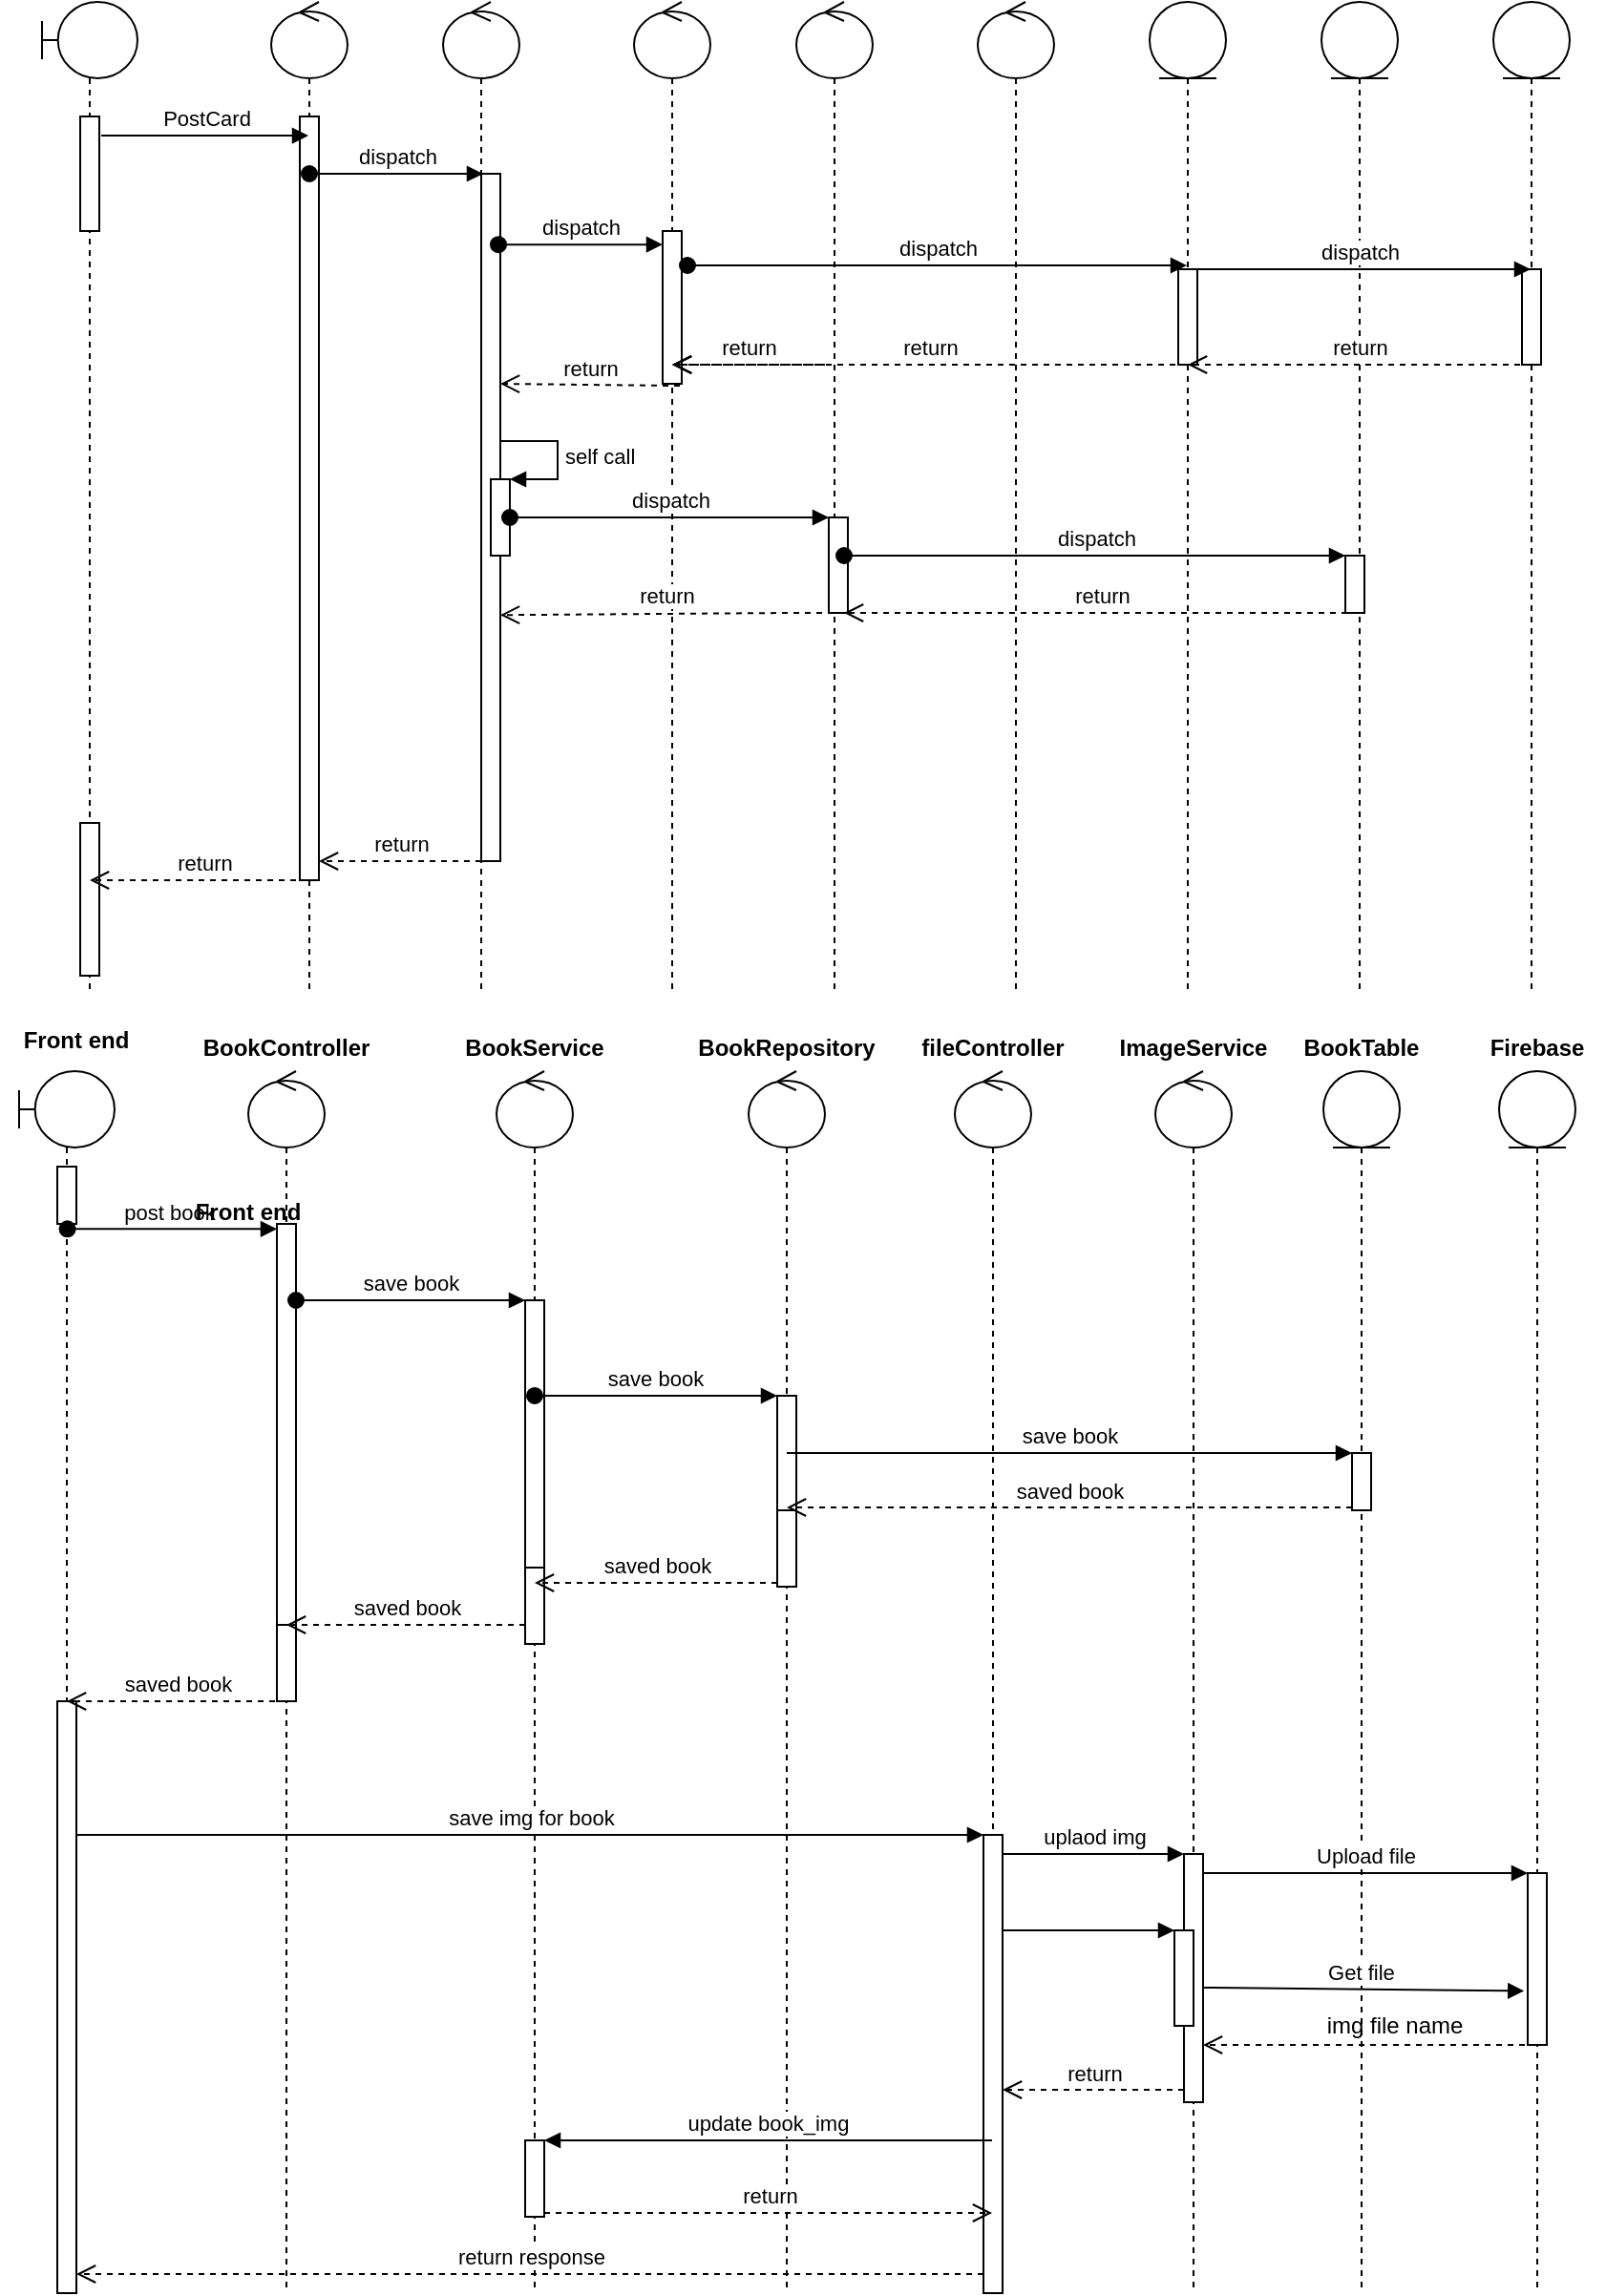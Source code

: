 <mxfile version="18.0.6" type="device"><diagram id="kgpKYQtTHZ0yAKxKKP6v" name="Page-1"><mxGraphModel dx="2098" dy="1331" grid="1" gridSize="10" guides="1" tooltips="1" connect="1" arrows="1" fold="1" page="1" pageScale="1" pageWidth="850" pageHeight="1100" math="0" shadow="0"><root><mxCell id="0"/><mxCell id="1" parent="0"/><mxCell id="9QRSoNvHEUW13l7sTWn6-1" value="" style="shape=umlLifeline;participant=umlBoundary;perimeter=lifelinePerimeter;whiteSpace=wrap;html=1;container=1;collapsible=0;recursiveResize=0;verticalAlign=top;spacingTop=36;outlineConnect=0;" parent="1" vertex="1"><mxGeometry x="30" y="80" width="50" height="520" as="geometry"/></mxCell><mxCell id="9QRSoNvHEUW13l7sTWn6-12" value="" style="html=1;points=[];perimeter=orthogonalPerimeter;" parent="9QRSoNvHEUW13l7sTWn6-1" vertex="1"><mxGeometry x="20" y="60" width="10" height="60" as="geometry"/></mxCell><mxCell id="9QRSoNvHEUW13l7sTWn6-49" value="" style="html=1;points=[];perimeter=orthogonalPerimeter;" parent="9QRSoNvHEUW13l7sTWn6-1" vertex="1"><mxGeometry x="20" y="430" width="10" height="80" as="geometry"/></mxCell><mxCell id="9QRSoNvHEUW13l7sTWn6-2" value="" style="shape=umlLifeline;participant=umlEntity;perimeter=lifelinePerimeter;whiteSpace=wrap;html=1;container=1;collapsible=0;recursiveResize=0;verticalAlign=top;spacingTop=36;outlineConnect=0;" parent="1" vertex="1"><mxGeometry x="700" y="80" width="40" height="520" as="geometry"/></mxCell><mxCell id="9QRSoNvHEUW13l7sTWn6-35" value="" style="html=1;points=[];perimeter=orthogonalPerimeter;" parent="9QRSoNvHEUW13l7sTWn6-2" vertex="1"><mxGeometry x="12.5" y="290" width="10" height="30" as="geometry"/></mxCell><mxCell id="9QRSoNvHEUW13l7sTWn6-3" value="" style="shape=umlLifeline;participant=umlEntity;perimeter=lifelinePerimeter;whiteSpace=wrap;html=1;container=1;collapsible=0;recursiveResize=0;verticalAlign=top;spacingTop=36;outlineConnect=0;" parent="1" vertex="1"><mxGeometry x="790" y="80" width="40" height="520" as="geometry"/></mxCell><mxCell id="9QRSoNvHEUW13l7sTWn6-46" value="" style="html=1;points=[];perimeter=orthogonalPerimeter;" parent="9QRSoNvHEUW13l7sTWn6-3" vertex="1"><mxGeometry x="15" y="140" width="10" height="50" as="geometry"/></mxCell><mxCell id="9QRSoNvHEUW13l7sTWn6-4" value="" style="shape=umlLifeline;participant=umlEntity;perimeter=lifelinePerimeter;whiteSpace=wrap;html=1;container=1;collapsible=0;recursiveResize=0;verticalAlign=top;spacingTop=36;outlineConnect=0;" parent="1" vertex="1"><mxGeometry x="610" y="80" width="40" height="520" as="geometry"/></mxCell><mxCell id="9QRSoNvHEUW13l7sTWn6-21" value="" style="html=1;points=[];perimeter=orthogonalPerimeter;" parent="9QRSoNvHEUW13l7sTWn6-4" vertex="1"><mxGeometry x="15" y="140" width="10" height="50" as="geometry"/></mxCell><mxCell id="9QRSoNvHEUW13l7sTWn6-5" value="" style="shape=umlLifeline;participant=umlControl;perimeter=lifelinePerimeter;whiteSpace=wrap;html=1;container=1;collapsible=0;recursiveResize=0;verticalAlign=top;spacingTop=36;outlineConnect=0;" parent="1" vertex="1"><mxGeometry x="150" y="80" width="40" height="520" as="geometry"/></mxCell><mxCell id="9QRSoNvHEUW13l7sTWn6-48" value="return" style="html=1;verticalAlign=bottom;endArrow=open;dashed=1;endSize=8;rounded=0;" parent="9QRSoNvHEUW13l7sTWn6-5" target="9QRSoNvHEUW13l7sTWn6-50" edge="1"><mxGeometry relative="1" as="geometry"><mxPoint x="110" y="450" as="sourcePoint"/><mxPoint x="30" y="450" as="targetPoint"/></mxGeometry></mxCell><mxCell id="9QRSoNvHEUW13l7sTWn6-50" value="" style="html=1;points=[];perimeter=orthogonalPerimeter;" parent="9QRSoNvHEUW13l7sTWn6-5" vertex="1"><mxGeometry x="15" y="60" width="10" height="400" as="geometry"/></mxCell><mxCell id="9QRSoNvHEUW13l7sTWn6-51" value="return" style="html=1;verticalAlign=bottom;endArrow=open;dashed=1;endSize=8;rounded=0;" parent="9QRSoNvHEUW13l7sTWn6-5" target="9QRSoNvHEUW13l7sTWn6-1" edge="1"><mxGeometry relative="1" as="geometry"><mxPoint x="25" y="460" as="sourcePoint"/><mxPoint x="-55" y="460" as="targetPoint"/></mxGeometry></mxCell><mxCell id="9QRSoNvHEUW13l7sTWn6-6" value="" style="shape=umlLifeline;participant=umlControl;perimeter=lifelinePerimeter;whiteSpace=wrap;html=1;container=1;collapsible=0;recursiveResize=0;verticalAlign=top;spacingTop=36;outlineConnect=0;" parent="1" vertex="1"><mxGeometry x="240" y="80" width="40" height="520" as="geometry"/></mxCell><mxCell id="9QRSoNvHEUW13l7sTWn6-14" value="" style="html=1;points=[];perimeter=orthogonalPerimeter;" parent="9QRSoNvHEUW13l7sTWn6-6" vertex="1"><mxGeometry x="20" y="90" width="10" height="360" as="geometry"/></mxCell><mxCell id="9QRSoNvHEUW13l7sTWn6-23" value="return" style="html=1;verticalAlign=bottom;endArrow=open;dashed=1;endSize=8;rounded=0;exitX=0.9;exitY=1.013;exitDx=0;exitDy=0;exitPerimeter=0;" parent="9QRSoNvHEUW13l7sTWn6-6" source="9QRSoNvHEUW13l7sTWn6-16" edge="1"><mxGeometry relative="1" as="geometry"><mxPoint x="110" y="200" as="sourcePoint"/><mxPoint x="30" y="200" as="targetPoint"/></mxGeometry></mxCell><mxCell id="9QRSoNvHEUW13l7sTWn6-24" value="" style="html=1;points=[];perimeter=orthogonalPerimeter;" parent="9QRSoNvHEUW13l7sTWn6-6" vertex="1"><mxGeometry x="25" y="250" width="10" height="40" as="geometry"/></mxCell><mxCell id="9QRSoNvHEUW13l7sTWn6-25" value="self call" style="edgeStyle=orthogonalEdgeStyle;html=1;align=left;spacingLeft=2;endArrow=block;rounded=0;entryX=1;entryY=0;" parent="9QRSoNvHEUW13l7sTWn6-6" target="9QRSoNvHEUW13l7sTWn6-24" edge="1"><mxGeometry relative="1" as="geometry"><mxPoint x="30" y="230" as="sourcePoint"/><Array as="points"><mxPoint x="60" y="230"/></Array></mxGeometry></mxCell><mxCell id="9QRSoNvHEUW13l7sTWn6-7" value="" style="shape=umlLifeline;participant=umlControl;perimeter=lifelinePerimeter;whiteSpace=wrap;html=1;container=1;collapsible=0;recursiveResize=0;verticalAlign=top;spacingTop=36;outlineConnect=0;" parent="1" vertex="1"><mxGeometry x="340" y="80" width="40" height="520" as="geometry"/></mxCell><mxCell id="9QRSoNvHEUW13l7sTWn6-16" value="" style="html=1;points=[];perimeter=orthogonalPerimeter;" parent="9QRSoNvHEUW13l7sTWn6-7" vertex="1"><mxGeometry x="15" y="120" width="10" height="80" as="geometry"/></mxCell><mxCell id="9QRSoNvHEUW13l7sTWn6-8" value="" style="shape=umlLifeline;participant=umlControl;perimeter=lifelinePerimeter;whiteSpace=wrap;html=1;container=1;collapsible=0;recursiveResize=0;verticalAlign=top;spacingTop=36;outlineConnect=0;" parent="1" vertex="1"><mxGeometry x="425" y="80" width="40" height="520" as="geometry"/></mxCell><mxCell id="9QRSoNvHEUW13l7sTWn6-32" value="" style="html=1;points=[];perimeter=orthogonalPerimeter;" parent="9QRSoNvHEUW13l7sTWn6-8" vertex="1"><mxGeometry x="17" y="270" width="10" height="50" as="geometry"/></mxCell><mxCell id="9QRSoNvHEUW13l7sTWn6-9" value="" style="shape=umlLifeline;participant=umlControl;perimeter=lifelinePerimeter;whiteSpace=wrap;html=1;container=1;collapsible=0;recursiveResize=0;verticalAlign=top;spacingTop=36;outlineConnect=0;" parent="1" vertex="1"><mxGeometry x="520" y="80" width="40" height="520" as="geometry"/></mxCell><mxCell id="9QRSoNvHEUW13l7sTWn6-13" value="PostCard" style="html=1;verticalAlign=bottom;endArrow=block;rounded=0;exitX=1.1;exitY=0.167;exitDx=0;exitDy=0;exitPerimeter=0;" parent="1" source="9QRSoNvHEUW13l7sTWn6-12" target="9QRSoNvHEUW13l7sTWn6-5" edge="1"><mxGeometry width="80" relative="1" as="geometry"><mxPoint x="360" y="270" as="sourcePoint"/><mxPoint x="440" y="270" as="targetPoint"/></mxGeometry></mxCell><mxCell id="9QRSoNvHEUW13l7sTWn6-15" value="dispatch" style="html=1;verticalAlign=bottom;startArrow=oval;endArrow=block;startSize=8;rounded=0;entryX=0.1;entryY=0;entryDx=0;entryDy=0;entryPerimeter=0;" parent="1" target="9QRSoNvHEUW13l7sTWn6-14" edge="1"><mxGeometry relative="1" as="geometry"><mxPoint x="170" y="170" as="sourcePoint"/></mxGeometry></mxCell><mxCell id="9QRSoNvHEUW13l7sTWn6-17" value="dispatch" style="html=1;verticalAlign=bottom;startArrow=oval;endArrow=block;startSize=8;rounded=0;exitX=0.9;exitY=0.103;exitDx=0;exitDy=0;exitPerimeter=0;" parent="1" source="9QRSoNvHEUW13l7sTWn6-14" target="9QRSoNvHEUW13l7sTWn6-16" edge="1"><mxGeometry relative="1" as="geometry"><mxPoint x="295" y="200" as="sourcePoint"/></mxGeometry></mxCell><mxCell id="9QRSoNvHEUW13l7sTWn6-18" value="dispatch" style="html=1;verticalAlign=bottom;startArrow=oval;startFill=1;endArrow=block;startSize=8;rounded=0;exitX=1.3;exitY=0.225;exitDx=0;exitDy=0;exitPerimeter=0;" parent="1" source="9QRSoNvHEUW13l7sTWn6-16" target="9QRSoNvHEUW13l7sTWn6-4" edge="1"><mxGeometry width="60" relative="1" as="geometry"><mxPoint x="370" y="270" as="sourcePoint"/><mxPoint x="430" y="270" as="targetPoint"/></mxGeometry></mxCell><mxCell id="9QRSoNvHEUW13l7sTWn6-22" value="return" style="html=1;verticalAlign=bottom;endArrow=open;dashed=1;endSize=8;rounded=0;" parent="1" source="9QRSoNvHEUW13l7sTWn6-4" edge="1"><mxGeometry relative="1" as="geometry"><mxPoint x="440" y="270" as="sourcePoint"/><mxPoint x="360" y="270" as="targetPoint"/></mxGeometry></mxCell><mxCell id="9QRSoNvHEUW13l7sTWn6-33" value="dispatch" style="html=1;verticalAlign=bottom;startArrow=oval;endArrow=block;startSize=8;rounded=0;" parent="1" source="9QRSoNvHEUW13l7sTWn6-24" target="9QRSoNvHEUW13l7sTWn6-32" edge="1"><mxGeometry relative="1" as="geometry"><mxPoint x="280" y="364" as="sourcePoint"/></mxGeometry></mxCell><mxCell id="9QRSoNvHEUW13l7sTWn6-36" value="dispatch" style="html=1;verticalAlign=bottom;startArrow=oval;endArrow=block;startSize=8;rounded=0;" parent="1" target="9QRSoNvHEUW13l7sTWn6-35" edge="1"><mxGeometry relative="1" as="geometry"><mxPoint x="450" y="370" as="sourcePoint"/></mxGeometry></mxCell><mxCell id="9QRSoNvHEUW13l7sTWn6-37" value="return" style="html=1;verticalAlign=bottom;endArrow=open;dashed=1;endSize=8;rounded=0;" parent="1" edge="1"><mxGeometry relative="1" as="geometry"><mxPoint x="440" y="270" as="sourcePoint"/><mxPoint x="360" y="270" as="targetPoint"/></mxGeometry></mxCell><mxCell id="9QRSoNvHEUW13l7sTWn6-38" value="return" style="html=1;verticalAlign=bottom;endArrow=open;dashed=1;endSize=8;rounded=0;" parent="1" edge="1"><mxGeometry relative="1" as="geometry"><mxPoint x="440" y="270" as="sourcePoint"/><mxPoint x="360" y="270" as="targetPoint"/></mxGeometry></mxCell><mxCell id="9QRSoNvHEUW13l7sTWn6-40" value="return" style="html=1;verticalAlign=bottom;endArrow=open;dashed=1;endSize=8;rounded=0;" parent="1" source="9QRSoNvHEUW13l7sTWn6-2" edge="1"><mxGeometry relative="1" as="geometry"><mxPoint x="540" y="400" as="sourcePoint"/><mxPoint x="450" y="400" as="targetPoint"/></mxGeometry></mxCell><mxCell id="9QRSoNvHEUW13l7sTWn6-41" value="return" style="html=1;verticalAlign=bottom;endArrow=open;dashed=1;endSize=8;rounded=0;entryX=1;entryY=0.642;entryDx=0;entryDy=0;entryPerimeter=0;" parent="1" source="9QRSoNvHEUW13l7sTWn6-8" target="9QRSoNvHEUW13l7sTWn6-14" edge="1"><mxGeometry relative="1" as="geometry"><mxPoint x="440" y="270" as="sourcePoint"/><mxPoint x="360" y="270" as="targetPoint"/><Array as="points"><mxPoint x="420" y="400"/></Array></mxGeometry></mxCell><mxCell id="9QRSoNvHEUW13l7sTWn6-45" value="dispatch" style="html=1;verticalAlign=bottom;endArrow=block;rounded=0;" parent="1" target="9QRSoNvHEUW13l7sTWn6-3" edge="1"><mxGeometry width="80" relative="1" as="geometry"><mxPoint x="630" y="220" as="sourcePoint"/><mxPoint x="720" y="220" as="targetPoint"/></mxGeometry></mxCell><mxCell id="9QRSoNvHEUW13l7sTWn6-47" value="return" style="html=1;verticalAlign=bottom;endArrow=open;dashed=1;endSize=8;rounded=0;" parent="1" edge="1"><mxGeometry relative="1" as="geometry"><mxPoint x="810" y="270" as="sourcePoint"/><mxPoint x="630" y="270" as="targetPoint"/></mxGeometry></mxCell><mxCell id="xlgQe5Sv33QRE4yqEXiX-37" value="" style="shape=umlLifeline;participant=umlBoundary;perimeter=lifelinePerimeter;whiteSpace=wrap;html=1;container=1;collapsible=0;recursiveResize=0;verticalAlign=top;spacingTop=36;outlineConnect=0;" vertex="1" parent="1"><mxGeometry x="18" y="640" width="50" height="640" as="geometry"/></mxCell><mxCell id="xlgQe5Sv33QRE4yqEXiX-45" value="" style="html=1;points=[];perimeter=orthogonalPerimeter;" vertex="1" parent="xlgQe5Sv33QRE4yqEXiX-37"><mxGeometry x="20" y="50" width="10" height="30" as="geometry"/></mxCell><mxCell id="xlgQe5Sv33QRE4yqEXiX-63" value="" style="html=1;points=[];perimeter=orthogonalPerimeter;" vertex="1" parent="xlgQe5Sv33QRE4yqEXiX-37"><mxGeometry x="20" y="330" width="10" height="310" as="geometry"/></mxCell><mxCell id="xlgQe5Sv33QRE4yqEXiX-38" value="" style="shape=umlLifeline;participant=umlControl;perimeter=lifelinePerimeter;whiteSpace=wrap;html=1;container=1;collapsible=0;recursiveResize=0;verticalAlign=top;spacingTop=36;outlineConnect=0;" vertex="1" parent="1"><mxGeometry x="138" y="640" width="40" height="640" as="geometry"/></mxCell><mxCell id="xlgQe5Sv33QRE4yqEXiX-46" value="" style="html=1;points=[];perimeter=orthogonalPerimeter;" vertex="1" parent="xlgQe5Sv33QRE4yqEXiX-38"><mxGeometry x="15" y="80" width="10" height="210" as="geometry"/></mxCell><mxCell id="xlgQe5Sv33QRE4yqEXiX-61" value="" style="html=1;points=[];perimeter=orthogonalPerimeter;" vertex="1" parent="xlgQe5Sv33QRE4yqEXiX-38"><mxGeometry x="15" y="290" width="10" height="40" as="geometry"/></mxCell><mxCell id="xlgQe5Sv33QRE4yqEXiX-39" value="" style="shape=umlLifeline;participant=umlControl;perimeter=lifelinePerimeter;whiteSpace=wrap;html=1;container=1;collapsible=0;recursiveResize=0;verticalAlign=top;spacingTop=36;outlineConnect=0;" vertex="1" parent="1"><mxGeometry x="268" y="640" width="40" height="640" as="geometry"/></mxCell><mxCell id="xlgQe5Sv33QRE4yqEXiX-48" value="" style="html=1;points=[];perimeter=orthogonalPerimeter;" vertex="1" parent="xlgQe5Sv33QRE4yqEXiX-39"><mxGeometry x="15" y="120" width="10" height="140" as="geometry"/></mxCell><mxCell id="xlgQe5Sv33QRE4yqEXiX-60" value="" style="html=1;points=[];perimeter=orthogonalPerimeter;" vertex="1" parent="xlgQe5Sv33QRE4yqEXiX-39"><mxGeometry x="15" y="260" width="10" height="40" as="geometry"/></mxCell><mxCell id="xlgQe5Sv33QRE4yqEXiX-79" value="" style="html=1;points=[];perimeter=orthogonalPerimeter;" vertex="1" parent="xlgQe5Sv33QRE4yqEXiX-39"><mxGeometry x="15" y="560" width="10" height="40" as="geometry"/></mxCell><mxCell id="xlgQe5Sv33QRE4yqEXiX-40" value="" style="shape=umlLifeline;participant=umlControl;perimeter=lifelinePerimeter;whiteSpace=wrap;html=1;container=1;collapsible=0;recursiveResize=0;verticalAlign=top;spacingTop=36;outlineConnect=0;" vertex="1" parent="1"><mxGeometry x="400" y="640" width="40" height="640" as="geometry"/></mxCell><mxCell id="xlgQe5Sv33QRE4yqEXiX-50" value="" style="html=1;points=[];perimeter=orthogonalPerimeter;" vertex="1" parent="xlgQe5Sv33QRE4yqEXiX-40"><mxGeometry x="15" y="170" width="10" height="60" as="geometry"/></mxCell><mxCell id="xlgQe5Sv33QRE4yqEXiX-57" value="" style="html=1;points=[];perimeter=orthogonalPerimeter;" vertex="1" parent="xlgQe5Sv33QRE4yqEXiX-40"><mxGeometry x="15" y="230" width="10" height="40" as="geometry"/></mxCell><mxCell id="xlgQe5Sv33QRE4yqEXiX-41" value="" style="shape=umlLifeline;participant=umlControl;perimeter=lifelinePerimeter;whiteSpace=wrap;html=1;container=1;collapsible=0;recursiveResize=0;verticalAlign=top;spacingTop=36;outlineConnect=0;" vertex="1" parent="1"><mxGeometry x="508" y="640" width="40" height="640" as="geometry"/></mxCell><mxCell id="xlgQe5Sv33QRE4yqEXiX-65" value="" style="html=1;points=[];perimeter=orthogonalPerimeter;" vertex="1" parent="xlgQe5Sv33QRE4yqEXiX-41"><mxGeometry x="15" y="400" width="10" height="240" as="geometry"/></mxCell><mxCell id="xlgQe5Sv33QRE4yqEXiX-42" value="" style="shape=umlLifeline;participant=umlControl;perimeter=lifelinePerimeter;whiteSpace=wrap;html=1;container=1;collapsible=0;recursiveResize=0;verticalAlign=top;spacingTop=36;outlineConnect=0;" vertex="1" parent="1"><mxGeometry x="613" y="640" width="40" height="640" as="geometry"/></mxCell><mxCell id="xlgQe5Sv33QRE4yqEXiX-68" value="" style="html=1;points=[];perimeter=orthogonalPerimeter;" vertex="1" parent="xlgQe5Sv33QRE4yqEXiX-42"><mxGeometry x="15" y="410" width="10" height="130" as="geometry"/></mxCell><mxCell id="xlgQe5Sv33QRE4yqEXiX-75" value="" style="html=1;points=[];perimeter=orthogonalPerimeter;" vertex="1" parent="xlgQe5Sv33QRE4yqEXiX-42"><mxGeometry x="10" y="450" width="10" height="50" as="geometry"/></mxCell><mxCell id="xlgQe5Sv33QRE4yqEXiX-43" value="" style="shape=umlLifeline;participant=umlEntity;perimeter=lifelinePerimeter;whiteSpace=wrap;html=1;container=1;collapsible=0;recursiveResize=0;verticalAlign=top;spacingTop=36;outlineConnect=0;" vertex="1" parent="1"><mxGeometry x="701" y="640" width="40" height="640" as="geometry"/></mxCell><mxCell id="xlgQe5Sv33QRE4yqEXiX-54" value="" style="html=1;points=[];perimeter=orthogonalPerimeter;" vertex="1" parent="xlgQe5Sv33QRE4yqEXiX-43"><mxGeometry x="15" y="200" width="10" height="30" as="geometry"/></mxCell><mxCell id="xlgQe5Sv33QRE4yqEXiX-44" value="" style="shape=umlLifeline;participant=umlEntity;perimeter=lifelinePerimeter;whiteSpace=wrap;html=1;container=1;collapsible=0;recursiveResize=0;verticalAlign=top;spacingTop=36;outlineConnect=0;" vertex="1" parent="1"><mxGeometry x="793" y="640" width="40" height="640" as="geometry"/></mxCell><mxCell id="xlgQe5Sv33QRE4yqEXiX-71" value="" style="html=1;points=[];perimeter=orthogonalPerimeter;" vertex="1" parent="xlgQe5Sv33QRE4yqEXiX-44"><mxGeometry x="15" y="420" width="10" height="90" as="geometry"/></mxCell><mxCell id="xlgQe5Sv33QRE4yqEXiX-47" value="post book&amp;nbsp;" style="html=1;verticalAlign=bottom;startArrow=oval;endArrow=block;startSize=8;rounded=0;exitX=0.529;exitY=1.089;exitDx=0;exitDy=0;exitPerimeter=0;" edge="1" target="xlgQe5Sv33QRE4yqEXiX-46" parent="1" source="xlgQe5Sv33QRE4yqEXiX-45"><mxGeometry relative="1" as="geometry"><mxPoint x="93" y="720" as="sourcePoint"/></mxGeometry></mxCell><mxCell id="xlgQe5Sv33QRE4yqEXiX-49" value="save book" style="html=1;verticalAlign=bottom;startArrow=oval;endArrow=block;startSize=8;rounded=0;" edge="1" target="xlgQe5Sv33QRE4yqEXiX-48" parent="1" source="xlgQe5Sv33QRE4yqEXiX-46"><mxGeometry relative="1" as="geometry"><mxPoint x="223" y="800" as="sourcePoint"/><Array as="points"><mxPoint x="268" y="760"/></Array></mxGeometry></mxCell><mxCell id="xlgQe5Sv33QRE4yqEXiX-51" value="save book" style="html=1;verticalAlign=bottom;startArrow=oval;endArrow=block;startSize=8;rounded=0;exitX=0.5;exitY=0.357;exitDx=0;exitDy=0;exitPerimeter=0;" edge="1" target="xlgQe5Sv33QRE4yqEXiX-50" parent="1" source="xlgQe5Sv33QRE4yqEXiX-48"><mxGeometry relative="1" as="geometry"><mxPoint x="353" y="810" as="sourcePoint"/><Array as="points"><mxPoint x="358" y="810"/></Array></mxGeometry></mxCell><mxCell id="xlgQe5Sv33QRE4yqEXiX-56" value="saved book" style="html=1;verticalAlign=bottom;endArrow=open;dashed=1;endSize=8;exitX=0;exitY=0.95;rounded=0;" edge="1" source="xlgQe5Sv33QRE4yqEXiX-54" parent="1" target="xlgQe5Sv33QRE4yqEXiX-40"><mxGeometry relative="1" as="geometry"><mxPoint x="646" y="916" as="targetPoint"/></mxGeometry></mxCell><mxCell id="xlgQe5Sv33QRE4yqEXiX-55" value="save book" style="html=1;verticalAlign=bottom;endArrow=block;entryX=0;entryY=0;rounded=0;" edge="1" target="xlgQe5Sv33QRE4yqEXiX-54" parent="1" source="xlgQe5Sv33QRE4yqEXiX-40"><mxGeometry relative="1" as="geometry"><mxPoint x="646" y="840" as="sourcePoint"/></mxGeometry></mxCell><mxCell id="xlgQe5Sv33QRE4yqEXiX-59" value="saved book" style="html=1;verticalAlign=bottom;endArrow=open;dashed=1;endSize=8;exitX=0;exitY=0.95;rounded=0;" edge="1" source="xlgQe5Sv33QRE4yqEXiX-57" parent="1"><mxGeometry relative="1" as="geometry"><mxPoint x="288" y="908" as="targetPoint"/></mxGeometry></mxCell><mxCell id="xlgQe5Sv33QRE4yqEXiX-62" value="saved book" style="html=1;verticalAlign=bottom;endArrow=open;dashed=1;endSize=8;rounded=0;" edge="1" parent="1" source="xlgQe5Sv33QRE4yqEXiX-60" target="xlgQe5Sv33QRE4yqEXiX-38"><mxGeometry relative="1" as="geometry"><mxPoint x="288" y="910" as="sourcePoint"/><mxPoint x="448" y="820" as="targetPoint"/><Array as="points"><mxPoint x="238" y="930"/><mxPoint x="198" y="930"/></Array></mxGeometry></mxCell><mxCell id="xlgQe5Sv33QRE4yqEXiX-64" value="saved book" style="html=1;verticalAlign=bottom;endArrow=open;dashed=1;endSize=8;rounded=0;" edge="1" parent="1" target="xlgQe5Sv33QRE4yqEXiX-37"><mxGeometry relative="1" as="geometry"><mxPoint x="158" y="970" as="sourcePoint"/><mxPoint x="78" y="970" as="targetPoint"/></mxGeometry></mxCell><mxCell id="xlgQe5Sv33QRE4yqEXiX-66" value="save img for book" style="html=1;verticalAlign=bottom;endArrow=block;entryX=0;entryY=0;rounded=0;" edge="1" target="xlgQe5Sv33QRE4yqEXiX-65" parent="1" source="xlgQe5Sv33QRE4yqEXiX-63"><mxGeometry relative="1" as="geometry"><mxPoint x="83" y="1040" as="sourcePoint"/></mxGeometry></mxCell><mxCell id="xlgQe5Sv33QRE4yqEXiX-69" value="uplaod img" style="html=1;verticalAlign=bottom;endArrow=block;entryX=0;entryY=0;rounded=0;" edge="1" target="xlgQe5Sv33QRE4yqEXiX-68" parent="1" source="xlgQe5Sv33QRE4yqEXiX-65"><mxGeometry relative="1" as="geometry"><mxPoint x="558" y="1040" as="sourcePoint"/></mxGeometry></mxCell><mxCell id="xlgQe5Sv33QRE4yqEXiX-70" value="return" style="html=1;verticalAlign=bottom;endArrow=open;dashed=1;endSize=8;exitX=0;exitY=0.95;rounded=0;" edge="1" source="xlgQe5Sv33QRE4yqEXiX-68" parent="1" target="xlgQe5Sv33QRE4yqEXiX-65"><mxGeometry relative="1" as="geometry"><mxPoint x="558" y="1116" as="targetPoint"/></mxGeometry></mxCell><mxCell id="xlgQe5Sv33QRE4yqEXiX-73" value="" style="html=1;verticalAlign=bottom;endArrow=open;dashed=1;endSize=8;rounded=0;" edge="1" source="xlgQe5Sv33QRE4yqEXiX-44" parent="1" target="xlgQe5Sv33QRE4yqEXiX-68"><mxGeometry x="-0.176" y="-13" relative="1" as="geometry"><mxPoint x="738" y="1086" as="targetPoint"/><Array as="points"><mxPoint x="748" y="1150"/></Array><mxPoint as="offset"/></mxGeometry></mxCell><mxCell id="xlgQe5Sv33QRE4yqEXiX-72" value="Upload file" style="html=1;verticalAlign=bottom;endArrow=block;entryX=0;entryY=0;rounded=0;" edge="1" target="xlgQe5Sv33QRE4yqEXiX-71" parent="1"><mxGeometry relative="1" as="geometry"><mxPoint x="638" y="1060" as="sourcePoint"/></mxGeometry></mxCell><mxCell id="xlgQe5Sv33QRE4yqEXiX-74" value="img file name" style="text;html=1;align=center;verticalAlign=middle;resizable=0;points=[];autosize=1;strokeColor=none;fillColor=none;" vertex="1" parent="1"><mxGeometry x="693" y="1130" width="90" height="20" as="geometry"/></mxCell><mxCell id="xlgQe5Sv33QRE4yqEXiX-76" value="" style="html=1;verticalAlign=bottom;endArrow=block;entryX=0;entryY=0;rounded=0;" edge="1" target="xlgQe5Sv33QRE4yqEXiX-75" parent="1" source="xlgQe5Sv33QRE4yqEXiX-65"><mxGeometry relative="1" as="geometry"><mxPoint x="553" y="1090" as="sourcePoint"/></mxGeometry></mxCell><mxCell id="xlgQe5Sv33QRE4yqEXiX-78" value="Get file&amp;nbsp;" style="html=1;verticalAlign=bottom;endArrow=block;rounded=0;entryX=-0.186;entryY=0.686;entryDx=0;entryDy=0;entryPerimeter=0;" edge="1" parent="1" target="xlgQe5Sv33QRE4yqEXiX-71"><mxGeometry width="80" relative="1" as="geometry"><mxPoint x="638" y="1120" as="sourcePoint"/><mxPoint x="718" y="1120" as="targetPoint"/></mxGeometry></mxCell><mxCell id="xlgQe5Sv33QRE4yqEXiX-80" value="update book_img" style="html=1;verticalAlign=bottom;endArrow=block;entryX=1;entryY=0;rounded=0;" edge="1" target="xlgQe5Sv33QRE4yqEXiX-79" parent="1" source="xlgQe5Sv33QRE4yqEXiX-41"><mxGeometry relative="1" as="geometry"><mxPoint x="485" y="1180" as="sourcePoint"/></mxGeometry></mxCell><mxCell id="xlgQe5Sv33QRE4yqEXiX-81" value="return" style="html=1;verticalAlign=bottom;endArrow=open;dashed=1;endSize=8;exitX=1;exitY=0.95;rounded=0;" edge="1" source="xlgQe5Sv33QRE4yqEXiX-79" parent="1" target="xlgQe5Sv33QRE4yqEXiX-41"><mxGeometry relative="1" as="geometry"><mxPoint x="528" y="1250" as="targetPoint"/></mxGeometry></mxCell><mxCell id="xlgQe5Sv33QRE4yqEXiX-83" value="return response" style="html=1;verticalAlign=bottom;endArrow=open;dashed=1;endSize=8;rounded=0;" edge="1" parent="1" source="xlgQe5Sv33QRE4yqEXiX-65" target="xlgQe5Sv33QRE4yqEXiX-63"><mxGeometry relative="1" as="geometry"><mxPoint x="528" y="1280" as="sourcePoint"/><mxPoint x="448" y="980" as="targetPoint"/><Array as="points"><mxPoint x="338" y="1270"/></Array></mxGeometry></mxCell><mxCell id="xlgQe5Sv33QRE4yqEXiX-85" value="Front end" style="text;align=center;fontStyle=1;verticalAlign=middle;spacingLeft=3;spacingRight=3;strokeColor=none;rotatable=0;points=[[0,0.5],[1,0.5]];portConstraint=eastwest;" vertex="1" parent="1"><mxGeometry x="8" y="610" width="80" height="26" as="geometry"/></mxCell><mxCell id="xlgQe5Sv33QRE4yqEXiX-86" value="BookService" style="text;align=center;fontStyle=1;verticalAlign=middle;spacingLeft=3;spacingRight=3;strokeColor=none;rotatable=0;points=[[0,0.5],[1,0.5]];portConstraint=eastwest;" vertex="1" parent="1"><mxGeometry x="248" y="614" width="80" height="26" as="geometry"/></mxCell><mxCell id="xlgQe5Sv33QRE4yqEXiX-87" value="BookController" style="text;align=center;fontStyle=1;verticalAlign=middle;spacingLeft=3;spacingRight=3;strokeColor=none;rotatable=0;points=[[0,0.5],[1,0.5]];portConstraint=eastwest;" vertex="1" parent="1"><mxGeometry x="118" y="614" width="80" height="26" as="geometry"/></mxCell><mxCell id="xlgQe5Sv33QRE4yqEXiX-89" value="BookRepository" style="text;align=center;fontStyle=1;verticalAlign=middle;spacingLeft=3;spacingRight=3;strokeColor=none;rotatable=0;points=[[0,0.5],[1,0.5]];portConstraint=eastwest;" vertex="1" parent="1"><mxGeometry x="380" y="614" width="80" height="26" as="geometry"/></mxCell><mxCell id="xlgQe5Sv33QRE4yqEXiX-90" value="fileController" style="text;align=center;fontStyle=1;verticalAlign=middle;spacingLeft=3;spacingRight=3;strokeColor=none;rotatable=0;points=[[0,0.5],[1,0.5]];portConstraint=eastwest;" vertex="1" parent="1"><mxGeometry x="488" y="614" width="80" height="26" as="geometry"/></mxCell><mxCell id="xlgQe5Sv33QRE4yqEXiX-91" value="Firebase" style="text;align=center;fontStyle=1;verticalAlign=middle;spacingLeft=3;spacingRight=3;strokeColor=none;rotatable=0;points=[[0,0.5],[1,0.5]];portConstraint=eastwest;" vertex="1" parent="1"><mxGeometry x="778" y="614" width="70" height="26" as="geometry"/></mxCell><mxCell id="xlgQe5Sv33QRE4yqEXiX-92" value="ImageService" style="text;align=center;fontStyle=1;verticalAlign=middle;spacingLeft=3;spacingRight=3;strokeColor=none;rotatable=0;points=[[0,0.5],[1,0.5]];portConstraint=eastwest;" vertex="1" parent="1"><mxGeometry x="593" y="614" width="80" height="26" as="geometry"/></mxCell><mxCell id="xlgQe5Sv33QRE4yqEXiX-93" value="BookTable" style="text;align=center;fontStyle=1;verticalAlign=middle;spacingLeft=3;spacingRight=3;strokeColor=none;rotatable=0;points=[[0,0.5],[1,0.5]];portConstraint=eastwest;" vertex="1" parent="1"><mxGeometry x="681" y="614" width="80" height="26" as="geometry"/></mxCell><mxCell id="xlgQe5Sv33QRE4yqEXiX-94" value="Front end" style="text;align=center;fontStyle=1;verticalAlign=middle;spacingLeft=3;spacingRight=3;strokeColor=none;rotatable=0;points=[[0,0.5],[1,0.5]];portConstraint=eastwest;" vertex="1" parent="1"><mxGeometry x="98" y="700" width="80" height="26" as="geometry"/></mxCell></root></mxGraphModel></diagram></mxfile>